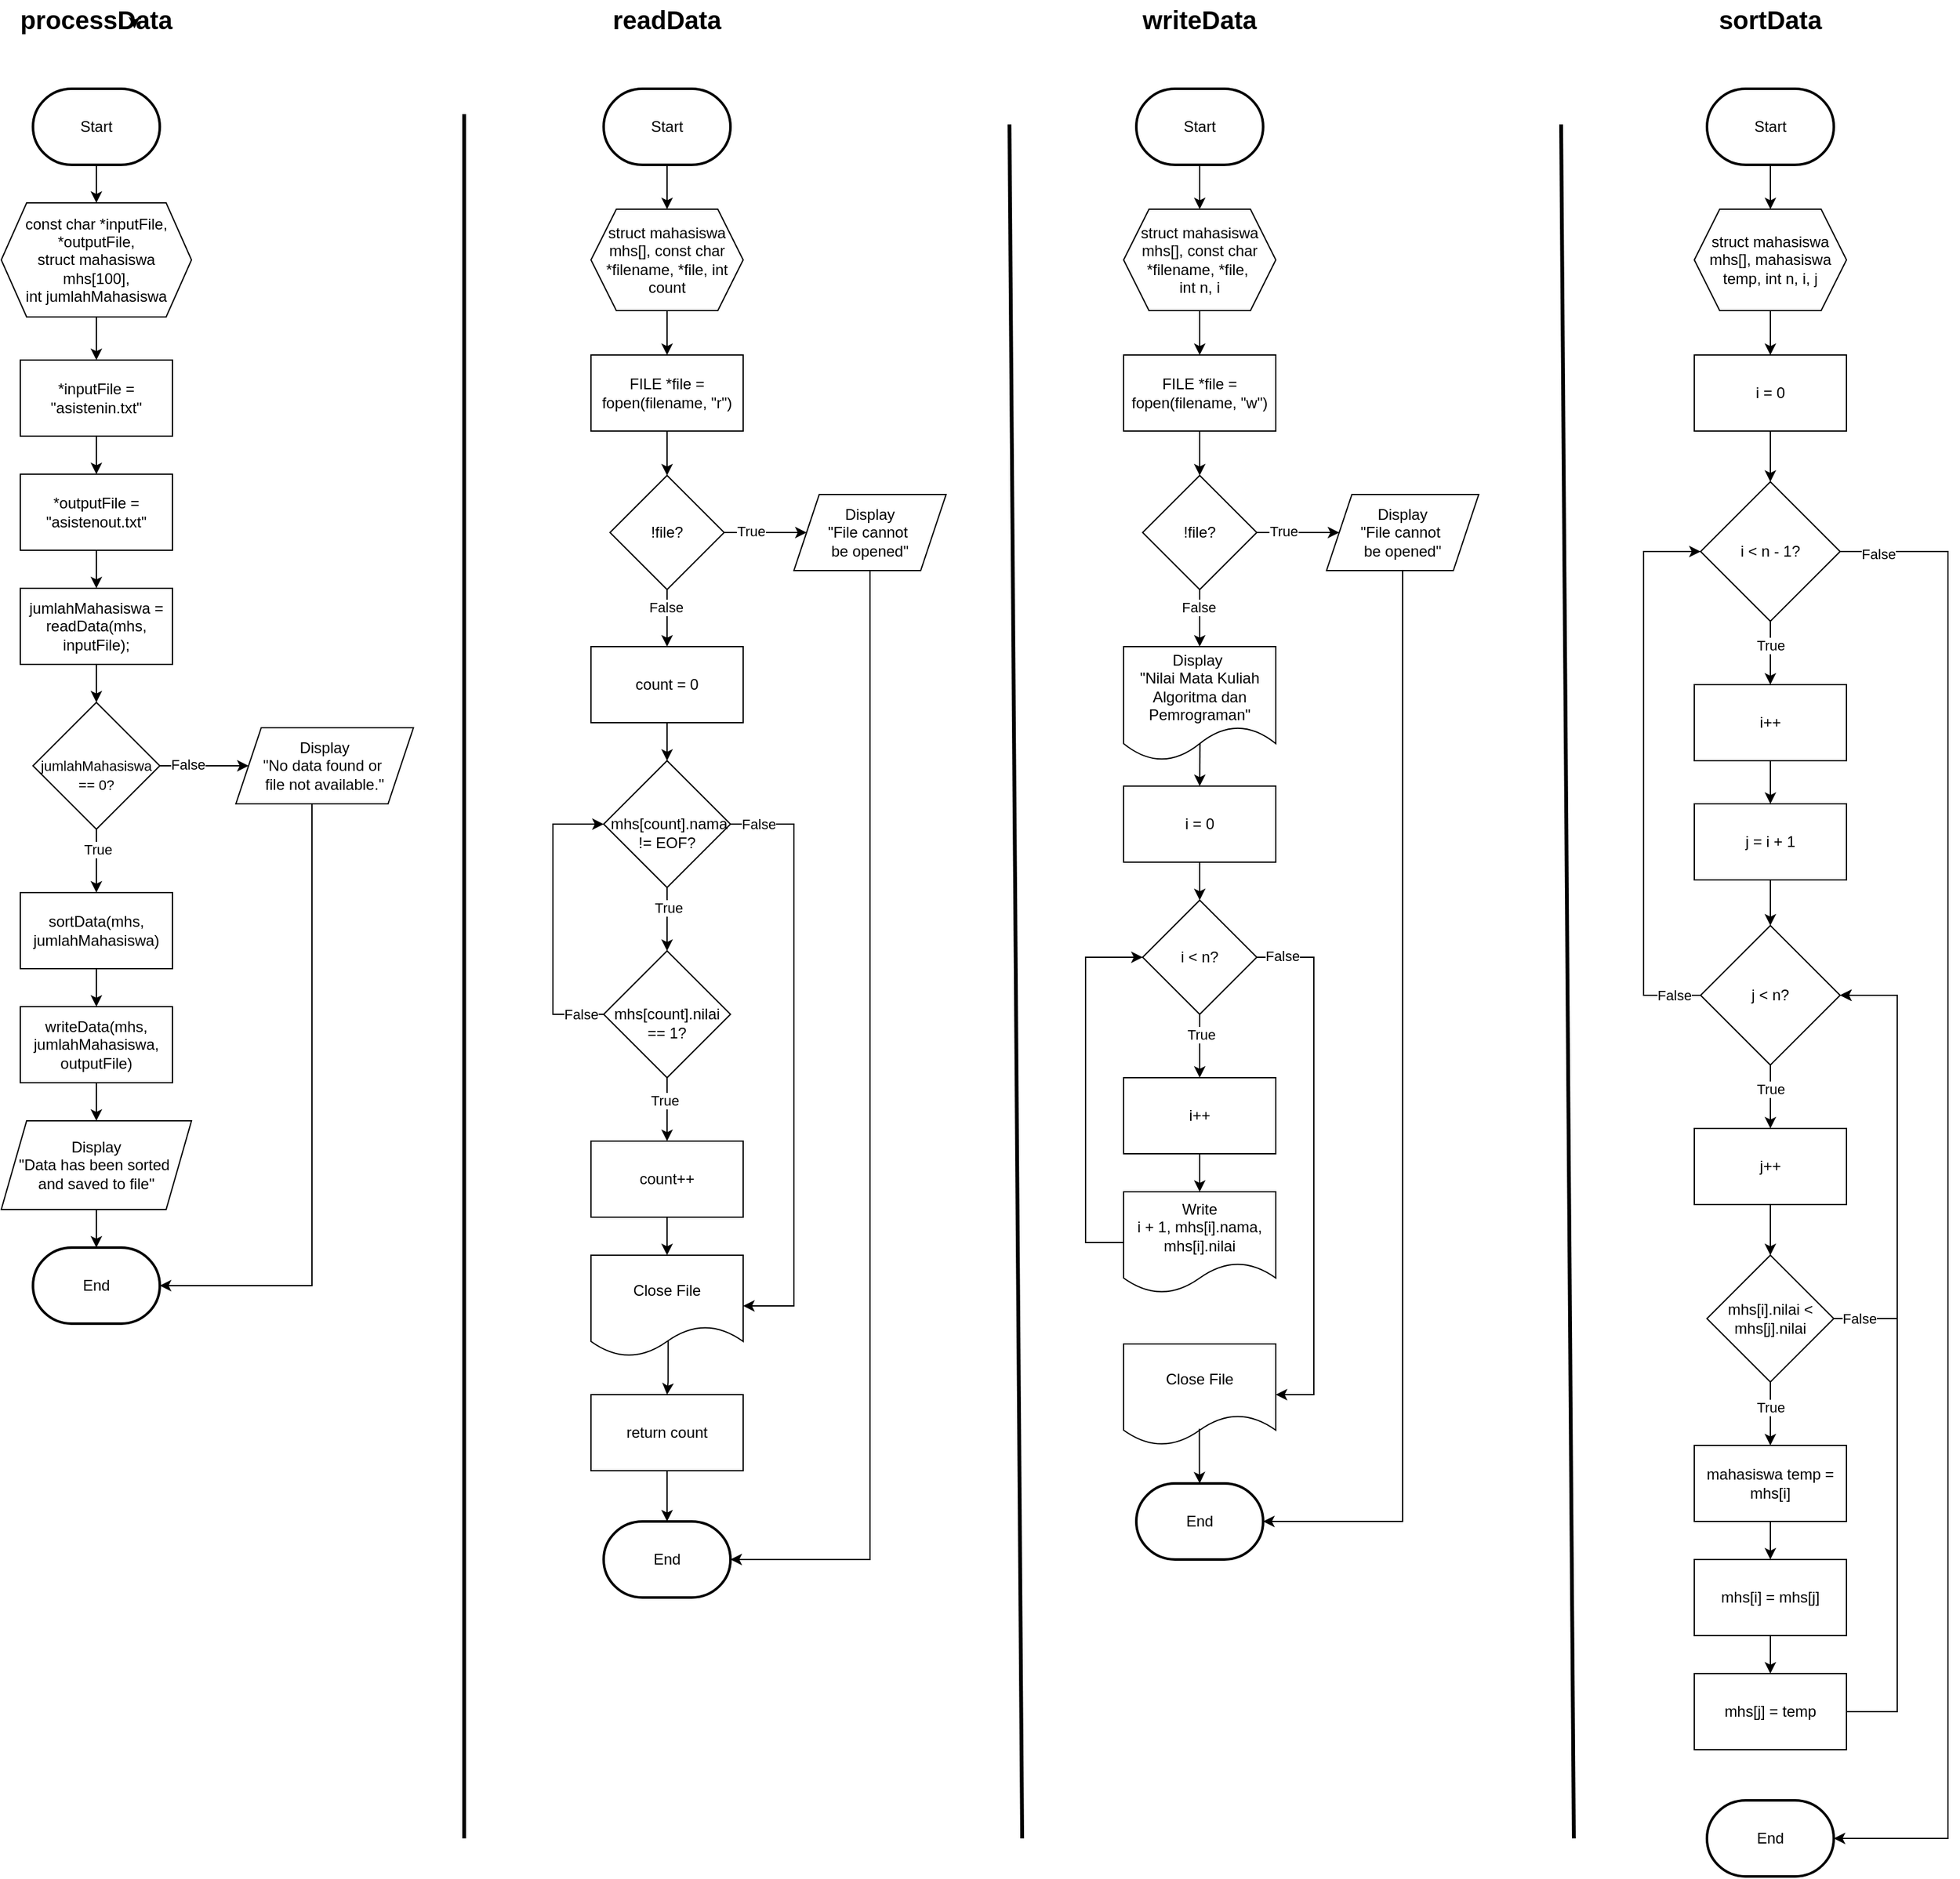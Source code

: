 <mxfile version="24.9.2">
  <diagram name="Main Menu" id="tcPHKEtXDvl9qhuXrN50">
    <mxGraphModel dx="3363" dy="1823" grid="1" gridSize="10" guides="1" tooltips="1" connect="1" arrows="1" fold="1" page="1" pageScale="1" pageWidth="850" pageHeight="1100" math="0" shadow="0">
      <root>
        <mxCell id="0" />
        <mxCell id="1" parent="0" />
        <mxCell id="WetBjnq_qkMeuxtk9Dm4-26" style="edgeStyle=orthogonalEdgeStyle;rounded=0;orthogonalLoop=1;jettySize=auto;html=1;entryX=0.5;entryY=0;entryDx=0;entryDy=0;" parent="1" source="WetBjnq_qkMeuxtk9Dm4-1" target="WetBjnq_qkMeuxtk9Dm4-17" edge="1">
          <mxGeometry relative="1" as="geometry" />
        </mxCell>
        <mxCell id="WetBjnq_qkMeuxtk9Dm4-1" value="Start" style="strokeWidth=2;html=1;shape=mxgraph.flowchart.terminator;whiteSpace=wrap;" parent="1" vertex="1">
          <mxGeometry x="60" y="100" width="100" height="60" as="geometry" />
        </mxCell>
        <mxCell id="WetBjnq_qkMeuxtk9Dm4-29" style="edgeStyle=orthogonalEdgeStyle;rounded=0;orthogonalLoop=1;jettySize=auto;html=1;entryX=0.5;entryY=0;entryDx=0;entryDy=0;" parent="1" source="WetBjnq_qkMeuxtk9Dm4-7" target="WetBjnq_qkMeuxtk9Dm4-8" edge="1">
          <mxGeometry relative="1" as="geometry" />
        </mxCell>
        <mxCell id="WetBjnq_qkMeuxtk9Dm4-7" value="jumlahMahasiswa = readData(mhs, inputFile);" style="rounded=0;whiteSpace=wrap;html=1;" parent="1" vertex="1">
          <mxGeometry x="50" y="494" width="120" height="60" as="geometry" />
        </mxCell>
        <mxCell id="WetBjnq_qkMeuxtk9Dm4-30" style="edgeStyle=orthogonalEdgeStyle;rounded=0;orthogonalLoop=1;jettySize=auto;html=1;entryX=0;entryY=0.5;entryDx=0;entryDy=0;" parent="1" source="WetBjnq_qkMeuxtk9Dm4-8" target="WetBjnq_qkMeuxtk9Dm4-9" edge="1">
          <mxGeometry relative="1" as="geometry" />
        </mxCell>
        <mxCell id="WetBjnq_qkMeuxtk9Dm4-32" value="False" style="edgeLabel;html=1;align=center;verticalAlign=middle;resizable=0;points=[];" parent="WetBjnq_qkMeuxtk9Dm4-30" vertex="1" connectable="0">
          <mxGeometry x="-0.374" y="1" relative="1" as="geometry">
            <mxPoint as="offset" />
          </mxGeometry>
        </mxCell>
        <mxCell id="WetBjnq_qkMeuxtk9Dm4-33" style="edgeStyle=orthogonalEdgeStyle;rounded=0;orthogonalLoop=1;jettySize=auto;html=1;entryX=0.5;entryY=0;entryDx=0;entryDy=0;" parent="1" source="WetBjnq_qkMeuxtk9Dm4-8" target="WetBjnq_qkMeuxtk9Dm4-13" edge="1">
          <mxGeometry relative="1" as="geometry" />
        </mxCell>
        <mxCell id="WetBjnq_qkMeuxtk9Dm4-36" value="True" style="edgeLabel;html=1;align=center;verticalAlign=middle;resizable=0;points=[];" parent="WetBjnq_qkMeuxtk9Dm4-33" vertex="1" connectable="0">
          <mxGeometry x="-0.356" y="1" relative="1" as="geometry">
            <mxPoint as="offset" />
          </mxGeometry>
        </mxCell>
        <mxCell id="WetBjnq_qkMeuxtk9Dm4-8" value="&lt;div&gt;&lt;font style=&quot;font-size: 11px;&quot;&gt;&lt;br&gt;&lt;/font&gt;&lt;/div&gt;&lt;font style=&quot;font-size: 11px;&quot;&gt;jumlahMahasiswa&lt;/font&gt;&lt;div&gt;&lt;span data-darkreader-inline-color=&quot;&quot; data-darkreader-inline-bgcolor=&quot;&quot; style=&quot;font-size: 11px; background-color: initial; color: rgb(0, 0, 0); --darkreader-inline-bgcolor: initial; --darkreader-inline-color: #e8e6e3;&quot;&gt;== 0?&lt;/span&gt;&lt;/div&gt;" style="rhombus;whiteSpace=wrap;html=1;" parent="1" vertex="1">
          <mxGeometry x="60" y="584" width="100" height="100" as="geometry" />
        </mxCell>
        <mxCell id="WetBjnq_qkMeuxtk9Dm4-9" value="Display&lt;div&gt;&quot;No data found or&amp;nbsp;&lt;/div&gt;&lt;div&gt;file not available.&quot;&lt;/div&gt;" style="shape=parallelogram;perimeter=parallelogramPerimeter;whiteSpace=wrap;html=1;fixedSize=1;" parent="1" vertex="1">
          <mxGeometry x="220" y="604" width="140" height="60" as="geometry" />
        </mxCell>
        <mxCell id="WetBjnq_qkMeuxtk9Dm4-10" value="End" style="strokeWidth=2;html=1;shape=mxgraph.flowchart.terminator;whiteSpace=wrap;" parent="1" vertex="1">
          <mxGeometry x="60" y="1014" width="100" height="60" as="geometry" />
        </mxCell>
        <mxCell id="WetBjnq_qkMeuxtk9Dm4-11" style="edgeStyle=orthogonalEdgeStyle;rounded=0;orthogonalLoop=1;jettySize=auto;html=1;entryX=1;entryY=0.5;entryDx=0;entryDy=0;entryPerimeter=0;" parent="1" source="WetBjnq_qkMeuxtk9Dm4-9" target="WetBjnq_qkMeuxtk9Dm4-10" edge="1">
          <mxGeometry relative="1" as="geometry">
            <Array as="points">
              <mxPoint x="280" y="1044" />
            </Array>
          </mxGeometry>
        </mxCell>
        <mxCell id="WetBjnq_qkMeuxtk9Dm4-37" style="edgeStyle=orthogonalEdgeStyle;rounded=0;orthogonalLoop=1;jettySize=auto;html=1;entryX=0.5;entryY=0;entryDx=0;entryDy=0;" parent="1" source="WetBjnq_qkMeuxtk9Dm4-13" target="WetBjnq_qkMeuxtk9Dm4-14" edge="1">
          <mxGeometry relative="1" as="geometry" />
        </mxCell>
        <mxCell id="WetBjnq_qkMeuxtk9Dm4-13" value="sortData(mhs, jumlahMahasiswa)" style="rounded=0;whiteSpace=wrap;html=1;" parent="1" vertex="1">
          <mxGeometry x="50" y="734" width="120" height="60" as="geometry" />
        </mxCell>
        <mxCell id="WetBjnq_qkMeuxtk9Dm4-39" style="edgeStyle=orthogonalEdgeStyle;rounded=0;orthogonalLoop=1;jettySize=auto;html=1;entryX=0.5;entryY=0;entryDx=0;entryDy=0;" parent="1" source="WetBjnq_qkMeuxtk9Dm4-14" target="WetBjnq_qkMeuxtk9Dm4-15" edge="1">
          <mxGeometry relative="1" as="geometry" />
        </mxCell>
        <mxCell id="WetBjnq_qkMeuxtk9Dm4-14" value="writeData(mhs, jumlahMahasiswa, outputFile)" style="rounded=0;whiteSpace=wrap;html=1;" parent="1" vertex="1">
          <mxGeometry x="50" y="824" width="120" height="60" as="geometry" />
        </mxCell>
        <mxCell id="WetBjnq_qkMeuxtk9Dm4-15" value="Display&lt;div&gt;&quot;Data has been sorted&amp;nbsp;&lt;/div&gt;&lt;div&gt;and saved to file&quot;&lt;/div&gt;" style="shape=parallelogram;perimeter=parallelogramPerimeter;whiteSpace=wrap;html=1;fixedSize=1;" parent="1" vertex="1">
          <mxGeometry x="35" y="914" width="150" height="70" as="geometry" />
        </mxCell>
        <mxCell id="xHnAYrT733OKeu_TIIjF-41" style="edgeStyle=orthogonalEdgeStyle;rounded=0;orthogonalLoop=1;jettySize=auto;html=1;entryX=0.5;entryY=0;entryDx=0;entryDy=0;" edge="1" parent="1" source="WetBjnq_qkMeuxtk9Dm4-17" target="xHnAYrT733OKeu_TIIjF-40">
          <mxGeometry relative="1" as="geometry">
            <mxPoint x="110" y="310" as="targetPoint" />
          </mxGeometry>
        </mxCell>
        <mxCell id="WetBjnq_qkMeuxtk9Dm4-17" value="&lt;div&gt;const char *inputFile, *outputFile,&lt;br&gt;&lt;/div&gt;struct mahasiswa mhs[100],&lt;div&gt;int jumlahMahasiswa&lt;/div&gt;" style="shape=hexagon;perimeter=hexagonPerimeter2;whiteSpace=wrap;html=1;fixedSize=1;" parent="1" vertex="1">
          <mxGeometry x="35" y="190" width="150" height="90" as="geometry" />
        </mxCell>
        <mxCell id="WetBjnq_qkMeuxtk9Dm4-40" style="edgeStyle=orthogonalEdgeStyle;rounded=0;orthogonalLoop=1;jettySize=auto;html=1;entryX=0.5;entryY=0;entryDx=0;entryDy=0;entryPerimeter=0;" parent="1" source="WetBjnq_qkMeuxtk9Dm4-15" target="WetBjnq_qkMeuxtk9Dm4-10" edge="1">
          <mxGeometry relative="1" as="geometry" />
        </mxCell>
        <mxCell id="WetBjnq_qkMeuxtk9Dm4-43" style="edgeStyle=orthogonalEdgeStyle;rounded=0;orthogonalLoop=1;jettySize=auto;html=1;entryX=0.5;entryY=0;entryDx=0;entryDy=0;" parent="1" source="WetBjnq_qkMeuxtk9Dm4-41" target="WetBjnq_qkMeuxtk9Dm4-42" edge="1">
          <mxGeometry relative="1" as="geometry" />
        </mxCell>
        <mxCell id="WetBjnq_qkMeuxtk9Dm4-41" value="Start" style="strokeWidth=2;html=1;shape=mxgraph.flowchart.terminator;whiteSpace=wrap;" parent="1" vertex="1">
          <mxGeometry x="510" y="100" width="100" height="60" as="geometry" />
        </mxCell>
        <mxCell id="WetBjnq_qkMeuxtk9Dm4-45" style="edgeStyle=orthogonalEdgeStyle;rounded=0;orthogonalLoop=1;jettySize=auto;html=1;entryX=0.5;entryY=0;entryDx=0;entryDy=0;" parent="1" source="WetBjnq_qkMeuxtk9Dm4-42" target="WetBjnq_qkMeuxtk9Dm4-44" edge="1">
          <mxGeometry relative="1" as="geometry" />
        </mxCell>
        <mxCell id="WetBjnq_qkMeuxtk9Dm4-42" value="struct&amp;nbsp;mahasiswa mhs[], const char *filename, *file, int count" style="shape=hexagon;perimeter=hexagonPerimeter2;whiteSpace=wrap;html=1;fixedSize=1;" parent="1" vertex="1">
          <mxGeometry x="500" y="195" width="120" height="80" as="geometry" />
        </mxCell>
        <mxCell id="WetBjnq_qkMeuxtk9Dm4-47" style="edgeStyle=orthogonalEdgeStyle;rounded=0;orthogonalLoop=1;jettySize=auto;html=1;entryX=0.5;entryY=0;entryDx=0;entryDy=0;" parent="1" source="WetBjnq_qkMeuxtk9Dm4-44" target="WetBjnq_qkMeuxtk9Dm4-46" edge="1">
          <mxGeometry relative="1" as="geometry" />
        </mxCell>
        <mxCell id="WetBjnq_qkMeuxtk9Dm4-44" value="FILE *file = fopen(filename, &quot;r&quot;)" style="rounded=0;whiteSpace=wrap;html=1;" parent="1" vertex="1">
          <mxGeometry x="500" y="310" width="120" height="60" as="geometry" />
        </mxCell>
        <mxCell id="WetBjnq_qkMeuxtk9Dm4-49" style="edgeStyle=orthogonalEdgeStyle;rounded=0;orthogonalLoop=1;jettySize=auto;html=1;entryX=0;entryY=0.5;entryDx=0;entryDy=0;" parent="1" source="WetBjnq_qkMeuxtk9Dm4-46" target="WetBjnq_qkMeuxtk9Dm4-48" edge="1">
          <mxGeometry relative="1" as="geometry" />
        </mxCell>
        <mxCell id="WetBjnq_qkMeuxtk9Dm4-52" value="True" style="edgeLabel;html=1;align=center;verticalAlign=middle;resizable=0;points=[];" parent="WetBjnq_qkMeuxtk9Dm4-49" vertex="1" connectable="0">
          <mxGeometry x="-0.349" y="1" relative="1" as="geometry">
            <mxPoint as="offset" />
          </mxGeometry>
        </mxCell>
        <mxCell id="WetBjnq_qkMeuxtk9Dm4-54" style="edgeStyle=orthogonalEdgeStyle;rounded=0;orthogonalLoop=1;jettySize=auto;html=1;entryX=0.5;entryY=0;entryDx=0;entryDy=0;" parent="1" source="WetBjnq_qkMeuxtk9Dm4-46" target="WetBjnq_qkMeuxtk9Dm4-53" edge="1">
          <mxGeometry relative="1" as="geometry" />
        </mxCell>
        <mxCell id="WetBjnq_qkMeuxtk9Dm4-55" value="False" style="edgeLabel;html=1;align=center;verticalAlign=middle;resizable=0;points=[];" parent="WetBjnq_qkMeuxtk9Dm4-54" vertex="1" connectable="0">
          <mxGeometry x="-0.41" y="-1" relative="1" as="geometry">
            <mxPoint as="offset" />
          </mxGeometry>
        </mxCell>
        <mxCell id="WetBjnq_qkMeuxtk9Dm4-46" value="!file?" style="rhombus;whiteSpace=wrap;html=1;" parent="1" vertex="1">
          <mxGeometry x="515" y="405" width="90" height="90" as="geometry" />
        </mxCell>
        <mxCell id="WetBjnq_qkMeuxtk9Dm4-48" value="Display&lt;div&gt;&quot;File cannot&amp;nbsp;&lt;/div&gt;&lt;div&gt;be opened&quot;&lt;/div&gt;" style="shape=parallelogram;perimeter=parallelogramPerimeter;whiteSpace=wrap;html=1;fixedSize=1;" parent="1" vertex="1">
          <mxGeometry x="660" y="420" width="120" height="60" as="geometry" />
        </mxCell>
        <mxCell id="WetBjnq_qkMeuxtk9Dm4-57" style="edgeStyle=orthogonalEdgeStyle;rounded=0;orthogonalLoop=1;jettySize=auto;html=1;entryX=0.5;entryY=0;entryDx=0;entryDy=0;" parent="1" source="WetBjnq_qkMeuxtk9Dm4-53" target="WetBjnq_qkMeuxtk9Dm4-56" edge="1">
          <mxGeometry relative="1" as="geometry" />
        </mxCell>
        <mxCell id="WetBjnq_qkMeuxtk9Dm4-53" value="count = 0" style="rounded=0;whiteSpace=wrap;html=1;" parent="1" vertex="1">
          <mxGeometry x="500" y="540" width="120" height="60" as="geometry" />
        </mxCell>
        <mxCell id="WetBjnq_qkMeuxtk9Dm4-59" style="edgeStyle=orthogonalEdgeStyle;rounded=0;orthogonalLoop=1;jettySize=auto;html=1;entryX=0.5;entryY=0;entryDx=0;entryDy=0;" parent="1" source="WetBjnq_qkMeuxtk9Dm4-56" target="WetBjnq_qkMeuxtk9Dm4-58" edge="1">
          <mxGeometry relative="1" as="geometry" />
        </mxCell>
        <mxCell id="WetBjnq_qkMeuxtk9Dm4-60" value="True" style="edgeLabel;html=1;align=center;verticalAlign=middle;resizable=0;points=[];" parent="WetBjnq_qkMeuxtk9Dm4-59" vertex="1" connectable="0">
          <mxGeometry x="-0.36" y="1" relative="1" as="geometry">
            <mxPoint as="offset" />
          </mxGeometry>
        </mxCell>
        <mxCell id="WetBjnq_qkMeuxtk9Dm4-56" value="&lt;div&gt;&lt;br&gt;&lt;/div&gt;&amp;nbsp;mhs[count].&lt;span data-darkreader-inline-color=&quot;&quot; data-darkreader-inline-bgcolor=&quot;&quot; style=&quot;background-color: initial; color: rgb(0, 0, 0); --darkreader-inline-bgcolor: initial; --darkreader-inline-color: #e8e6e3;&quot;&gt;nama != EOF?&lt;/span&gt;" style="rhombus;whiteSpace=wrap;html=1;" parent="1" vertex="1">
          <mxGeometry x="510" y="630" width="100" height="100" as="geometry" />
        </mxCell>
        <mxCell id="WetBjnq_qkMeuxtk9Dm4-65" style="edgeStyle=orthogonalEdgeStyle;rounded=0;orthogonalLoop=1;jettySize=auto;html=1;entryX=0;entryY=0.5;entryDx=0;entryDy=0;" parent="1" source="WetBjnq_qkMeuxtk9Dm4-58" target="WetBjnq_qkMeuxtk9Dm4-56" edge="1">
          <mxGeometry relative="1" as="geometry">
            <Array as="points">
              <mxPoint x="470" y="830" />
              <mxPoint x="470" y="680" />
            </Array>
          </mxGeometry>
        </mxCell>
        <mxCell id="WetBjnq_qkMeuxtk9Dm4-66" value="False" style="edgeLabel;html=1;align=center;verticalAlign=middle;resizable=0;points=[];" parent="WetBjnq_qkMeuxtk9Dm4-65" vertex="1" connectable="0">
          <mxGeometry x="-0.843" relative="1" as="geometry">
            <mxPoint as="offset" />
          </mxGeometry>
        </mxCell>
        <mxCell id="WetBjnq_qkMeuxtk9Dm4-68" style="edgeStyle=orthogonalEdgeStyle;rounded=0;orthogonalLoop=1;jettySize=auto;html=1;" parent="1" source="WetBjnq_qkMeuxtk9Dm4-58" target="WetBjnq_qkMeuxtk9Dm4-67" edge="1">
          <mxGeometry relative="1" as="geometry" />
        </mxCell>
        <mxCell id="WetBjnq_qkMeuxtk9Dm4-69" value="True" style="edgeLabel;html=1;align=center;verticalAlign=middle;resizable=0;points=[];" parent="WetBjnq_qkMeuxtk9Dm4-68" vertex="1" connectable="0">
          <mxGeometry x="-0.306" y="-2" relative="1" as="geometry">
            <mxPoint as="offset" />
          </mxGeometry>
        </mxCell>
        <mxCell id="WetBjnq_qkMeuxtk9Dm4-58" value="&lt;div&gt;&lt;br&gt;&lt;/div&gt;mhs[count].nilai == 1?" style="rhombus;whiteSpace=wrap;html=1;" parent="1" vertex="1">
          <mxGeometry x="510" y="780" width="100" height="100" as="geometry" />
        </mxCell>
        <mxCell id="WetBjnq_qkMeuxtk9Dm4-61" value="End" style="strokeWidth=2;html=1;shape=mxgraph.flowchart.terminator;whiteSpace=wrap;" parent="1" vertex="1">
          <mxGeometry x="510" y="1230" width="100" height="60" as="geometry" />
        </mxCell>
        <mxCell id="WetBjnq_qkMeuxtk9Dm4-62" style="edgeStyle=orthogonalEdgeStyle;rounded=0;orthogonalLoop=1;jettySize=auto;html=1;entryX=1;entryY=0.5;entryDx=0;entryDy=0;" parent="1" source="WetBjnq_qkMeuxtk9Dm4-56" edge="1">
          <mxGeometry relative="1" as="geometry">
            <Array as="points">
              <mxPoint x="660" y="680" />
              <mxPoint x="660" y="1060" />
            </Array>
            <mxPoint x="620" y="1060" as="targetPoint" />
          </mxGeometry>
        </mxCell>
        <mxCell id="WetBjnq_qkMeuxtk9Dm4-64" value="False" style="edgeLabel;html=1;align=center;verticalAlign=middle;resizable=0;points=[];" parent="WetBjnq_qkMeuxtk9Dm4-62" vertex="1" connectable="0">
          <mxGeometry x="-0.906" relative="1" as="geometry">
            <mxPoint as="offset" />
          </mxGeometry>
        </mxCell>
        <mxCell id="WetBjnq_qkMeuxtk9Dm4-73" style="edgeStyle=orthogonalEdgeStyle;rounded=0;orthogonalLoop=1;jettySize=auto;html=1;entryX=0.5;entryY=0;entryDx=0;entryDy=0;" parent="1" source="WetBjnq_qkMeuxtk9Dm4-67" target="xHnAYrT733OKeu_TIIjF-29" edge="1">
          <mxGeometry relative="1" as="geometry">
            <mxPoint x="560" y="1030" as="targetPoint" />
          </mxGeometry>
        </mxCell>
        <mxCell id="WetBjnq_qkMeuxtk9Dm4-67" value="count++" style="rounded=0;whiteSpace=wrap;html=1;" parent="1" vertex="1">
          <mxGeometry x="500" y="930" width="120" height="60" as="geometry" />
        </mxCell>
        <mxCell id="WetBjnq_qkMeuxtk9Dm4-70" value="return count" style="rounded=0;whiteSpace=wrap;html=1;" parent="1" vertex="1">
          <mxGeometry x="500" y="1130" width="120" height="60" as="geometry" />
        </mxCell>
        <mxCell id="WetBjnq_qkMeuxtk9Dm4-71" style="edgeStyle=orthogonalEdgeStyle;rounded=0;orthogonalLoop=1;jettySize=auto;html=1;entryX=0.5;entryY=0;entryDx=0;entryDy=0;entryPerimeter=0;" parent="1" source="WetBjnq_qkMeuxtk9Dm4-70" target="WetBjnq_qkMeuxtk9Dm4-61" edge="1">
          <mxGeometry relative="1" as="geometry" />
        </mxCell>
        <mxCell id="WetBjnq_qkMeuxtk9Dm4-74" style="edgeStyle=orthogonalEdgeStyle;rounded=0;orthogonalLoop=1;jettySize=auto;html=1;entryX=0.5;entryY=0;entryDx=0;entryDy=0;exitX=0.507;exitY=0.817;exitDx=0;exitDy=0;exitPerimeter=0;" parent="1" source="xHnAYrT733OKeu_TIIjF-29" target="WetBjnq_qkMeuxtk9Dm4-70" edge="1">
          <mxGeometry relative="1" as="geometry">
            <mxPoint x="560" y="1090" as="sourcePoint" />
          </mxGeometry>
        </mxCell>
        <mxCell id="xHnAYrT733OKeu_TIIjF-4" style="edgeStyle=orthogonalEdgeStyle;rounded=0;orthogonalLoop=1;jettySize=auto;html=1;entryX=0.5;entryY=0;entryDx=0;entryDy=0;" edge="1" parent="1" source="xHnAYrT733OKeu_TIIjF-1" target="xHnAYrT733OKeu_TIIjF-3">
          <mxGeometry relative="1" as="geometry" />
        </mxCell>
        <mxCell id="xHnAYrT733OKeu_TIIjF-1" value="Start" style="strokeWidth=2;html=1;shape=mxgraph.flowchart.terminator;whiteSpace=wrap;" vertex="1" parent="1">
          <mxGeometry x="930" y="100" width="100" height="60" as="geometry" />
        </mxCell>
        <mxCell id="xHnAYrT733OKeu_TIIjF-2" style="edgeStyle=orthogonalEdgeStyle;rounded=0;orthogonalLoop=1;jettySize=auto;html=1;entryX=1;entryY=0.5;entryDx=0;entryDy=0;entryPerimeter=0;" edge="1" parent="1" source="WetBjnq_qkMeuxtk9Dm4-48" target="WetBjnq_qkMeuxtk9Dm4-61">
          <mxGeometry relative="1" as="geometry">
            <Array as="points">
              <mxPoint x="720" y="1260" />
            </Array>
          </mxGeometry>
        </mxCell>
        <mxCell id="xHnAYrT733OKeu_TIIjF-6" style="edgeStyle=orthogonalEdgeStyle;rounded=0;orthogonalLoop=1;jettySize=auto;html=1;entryX=0.5;entryY=0;entryDx=0;entryDy=0;" edge="1" parent="1" source="xHnAYrT733OKeu_TIIjF-3" target="xHnAYrT733OKeu_TIIjF-5">
          <mxGeometry relative="1" as="geometry" />
        </mxCell>
        <mxCell id="xHnAYrT733OKeu_TIIjF-3" value="struct&amp;nbsp;mahasiswa mhs[], const char *filename, *file,&amp;nbsp;&lt;div&gt;int n, i&lt;/div&gt;" style="shape=hexagon;perimeter=hexagonPerimeter2;whiteSpace=wrap;html=1;fixedSize=1;" vertex="1" parent="1">
          <mxGeometry x="920" y="195" width="120" height="80" as="geometry" />
        </mxCell>
        <mxCell id="xHnAYrT733OKeu_TIIjF-8" style="edgeStyle=orthogonalEdgeStyle;rounded=0;orthogonalLoop=1;jettySize=auto;html=1;entryX=0.5;entryY=0;entryDx=0;entryDy=0;" edge="1" parent="1" source="xHnAYrT733OKeu_TIIjF-5" target="xHnAYrT733OKeu_TIIjF-7">
          <mxGeometry relative="1" as="geometry" />
        </mxCell>
        <mxCell id="xHnAYrT733OKeu_TIIjF-5" value="FILE *file = fopen(filename, &quot;w&quot;)" style="rounded=0;whiteSpace=wrap;html=1;" vertex="1" parent="1">
          <mxGeometry x="920" y="310" width="120" height="60" as="geometry" />
        </mxCell>
        <mxCell id="xHnAYrT733OKeu_TIIjF-7" value="!file?" style="rhombus;whiteSpace=wrap;html=1;" vertex="1" parent="1">
          <mxGeometry x="935" y="405" width="90" height="90" as="geometry" />
        </mxCell>
        <mxCell id="xHnAYrT733OKeu_TIIjF-10" style="edgeStyle=orthogonalEdgeStyle;rounded=0;orthogonalLoop=1;jettySize=auto;html=1;entryX=0;entryY=0.5;entryDx=0;entryDy=0;exitX=1;exitY=0.5;exitDx=0;exitDy=0;" edge="1" parent="1" target="xHnAYrT733OKeu_TIIjF-14" source="xHnAYrT733OKeu_TIIjF-7">
          <mxGeometry relative="1" as="geometry">
            <mxPoint x="1025" y="450" as="sourcePoint" />
          </mxGeometry>
        </mxCell>
        <mxCell id="xHnAYrT733OKeu_TIIjF-11" value="True" style="edgeLabel;html=1;align=center;verticalAlign=middle;resizable=0;points=[];" vertex="1" connectable="0" parent="xHnAYrT733OKeu_TIIjF-10">
          <mxGeometry x="-0.349" y="1" relative="1" as="geometry">
            <mxPoint as="offset" />
          </mxGeometry>
        </mxCell>
        <mxCell id="xHnAYrT733OKeu_TIIjF-12" style="edgeStyle=orthogonalEdgeStyle;rounded=0;orthogonalLoop=1;jettySize=auto;html=1;entryX=0.5;entryY=0;entryDx=0;entryDy=0;exitX=0.5;exitY=1;exitDx=0;exitDy=0;" edge="1" parent="1" source="xHnAYrT733OKeu_TIIjF-7" target="xHnAYrT733OKeu_TIIjF-15">
          <mxGeometry relative="1" as="geometry">
            <mxPoint x="980" y="495" as="sourcePoint" />
            <mxPoint x="980" y="540" as="targetPoint" />
          </mxGeometry>
        </mxCell>
        <mxCell id="xHnAYrT733OKeu_TIIjF-13" value="False" style="edgeLabel;html=1;align=center;verticalAlign=middle;resizable=0;points=[];" vertex="1" connectable="0" parent="xHnAYrT733OKeu_TIIjF-12">
          <mxGeometry x="-0.41" y="-1" relative="1" as="geometry">
            <mxPoint as="offset" />
          </mxGeometry>
        </mxCell>
        <mxCell id="xHnAYrT733OKeu_TIIjF-14" value="Display&lt;div&gt;&quot;File cannot&amp;nbsp;&lt;/div&gt;&lt;div&gt;be opened&quot;&lt;/div&gt;" style="shape=parallelogram;perimeter=parallelogramPerimeter;whiteSpace=wrap;html=1;fixedSize=1;" vertex="1" parent="1">
          <mxGeometry x="1080" y="420" width="120" height="60" as="geometry" />
        </mxCell>
        <mxCell id="xHnAYrT733OKeu_TIIjF-18" style="edgeStyle=orthogonalEdgeStyle;rounded=0;orthogonalLoop=1;jettySize=auto;html=1;exitX=0.502;exitY=0.809;exitDx=0;exitDy=0;exitPerimeter=0;entryX=0.5;entryY=0;entryDx=0;entryDy=0;" edge="1" parent="1" source="xHnAYrT733OKeu_TIIjF-15" target="xHnAYrT733OKeu_TIIjF-19">
          <mxGeometry relative="1" as="geometry">
            <mxPoint x="980.04" y="650.04" as="targetPoint" />
          </mxGeometry>
        </mxCell>
        <mxCell id="xHnAYrT733OKeu_TIIjF-15" value="Display&amp;nbsp;&lt;div&gt;&quot;Nilai Mata Kuliah Algoritma dan Pemrograman&quot;&lt;/div&gt;" style="shape=document;whiteSpace=wrap;html=1;boundedLbl=1;" vertex="1" parent="1">
          <mxGeometry x="920" y="540" width="120" height="90" as="geometry" />
        </mxCell>
        <mxCell id="xHnAYrT733OKeu_TIIjF-22" style="edgeStyle=orthogonalEdgeStyle;rounded=0;orthogonalLoop=1;jettySize=auto;html=1;entryX=0.5;entryY=0;entryDx=0;entryDy=0;" edge="1" parent="1" source="xHnAYrT733OKeu_TIIjF-19" target="xHnAYrT733OKeu_TIIjF-21">
          <mxGeometry relative="1" as="geometry" />
        </mxCell>
        <mxCell id="xHnAYrT733OKeu_TIIjF-19" value="i = 0" style="rounded=0;whiteSpace=wrap;html=1;" vertex="1" parent="1">
          <mxGeometry x="920" y="650" width="120" height="60" as="geometry" />
        </mxCell>
        <mxCell id="xHnAYrT733OKeu_TIIjF-24" style="edgeStyle=orthogonalEdgeStyle;rounded=0;orthogonalLoop=1;jettySize=auto;html=1;" edge="1" parent="1" source="xHnAYrT733OKeu_TIIjF-21" target="xHnAYrT733OKeu_TIIjF-23">
          <mxGeometry relative="1" as="geometry" />
        </mxCell>
        <mxCell id="xHnAYrT733OKeu_TIIjF-25" value="True" style="edgeLabel;html=1;align=center;verticalAlign=middle;resizable=0;points=[];" vertex="1" connectable="0" parent="xHnAYrT733OKeu_TIIjF-24">
          <mxGeometry x="-0.366" y="1" relative="1" as="geometry">
            <mxPoint as="offset" />
          </mxGeometry>
        </mxCell>
        <mxCell id="xHnAYrT733OKeu_TIIjF-32" style="edgeStyle=orthogonalEdgeStyle;rounded=0;orthogonalLoop=1;jettySize=auto;html=1;entryX=1;entryY=0.5;entryDx=0;entryDy=0;" edge="1" parent="1" source="xHnAYrT733OKeu_TIIjF-21" target="xHnAYrT733OKeu_TIIjF-31">
          <mxGeometry relative="1" as="geometry">
            <Array as="points">
              <mxPoint x="1070" y="785" />
              <mxPoint x="1070" y="1130" />
            </Array>
          </mxGeometry>
        </mxCell>
        <mxCell id="xHnAYrT733OKeu_TIIjF-38" value="False" style="edgeLabel;html=1;align=center;verticalAlign=middle;resizable=0;points=[];" vertex="1" connectable="0" parent="xHnAYrT733OKeu_TIIjF-32">
          <mxGeometry x="-0.905" y="1" relative="1" as="geometry">
            <mxPoint as="offset" />
          </mxGeometry>
        </mxCell>
        <mxCell id="xHnAYrT733OKeu_TIIjF-21" value="i &amp;lt; n?" style="rhombus;whiteSpace=wrap;html=1;" vertex="1" parent="1">
          <mxGeometry x="935" y="740" width="90" height="90" as="geometry" />
        </mxCell>
        <mxCell id="xHnAYrT733OKeu_TIIjF-27" style="edgeStyle=orthogonalEdgeStyle;rounded=0;orthogonalLoop=1;jettySize=auto;html=1;entryX=0.5;entryY=0;entryDx=0;entryDy=0;" edge="1" parent="1" source="xHnAYrT733OKeu_TIIjF-23" target="xHnAYrT733OKeu_TIIjF-26">
          <mxGeometry relative="1" as="geometry" />
        </mxCell>
        <mxCell id="xHnAYrT733OKeu_TIIjF-23" value="i++" style="rounded=0;whiteSpace=wrap;html=1;" vertex="1" parent="1">
          <mxGeometry x="920" y="880" width="120" height="60" as="geometry" />
        </mxCell>
        <mxCell id="xHnAYrT733OKeu_TIIjF-28" style="edgeStyle=orthogonalEdgeStyle;rounded=0;orthogonalLoop=1;jettySize=auto;html=1;entryX=0;entryY=0.5;entryDx=0;entryDy=0;" edge="1" parent="1" source="xHnAYrT733OKeu_TIIjF-26" target="xHnAYrT733OKeu_TIIjF-21">
          <mxGeometry relative="1" as="geometry">
            <Array as="points">
              <mxPoint x="890" y="1010" />
              <mxPoint x="890" y="785" />
            </Array>
          </mxGeometry>
        </mxCell>
        <mxCell id="xHnAYrT733OKeu_TIIjF-26" value="&lt;div&gt;Write&lt;/div&gt;i + 1, mhs[i].nama, mhs[i].nilai" style="shape=document;whiteSpace=wrap;html=1;boundedLbl=1;" vertex="1" parent="1">
          <mxGeometry x="920" y="970" width="120" height="80" as="geometry" />
        </mxCell>
        <mxCell id="xHnAYrT733OKeu_TIIjF-29" value="Close File" style="shape=document;whiteSpace=wrap;html=1;boundedLbl=1;" vertex="1" parent="1">
          <mxGeometry x="500" y="1020" width="120" height="80" as="geometry" />
        </mxCell>
        <mxCell id="xHnAYrT733OKeu_TIIjF-31" value="Close File&lt;div&gt;&lt;/div&gt;" style="shape=document;whiteSpace=wrap;html=1;boundedLbl=1;" vertex="1" parent="1">
          <mxGeometry x="920" y="1090" width="120" height="80" as="geometry" />
        </mxCell>
        <mxCell id="xHnAYrT733OKeu_TIIjF-34" value="End" style="strokeWidth=2;html=1;shape=mxgraph.flowchart.terminator;whiteSpace=wrap;" vertex="1" parent="1">
          <mxGeometry x="930" y="1200" width="100" height="60" as="geometry" />
        </mxCell>
        <mxCell id="xHnAYrT733OKeu_TIIjF-35" style="edgeStyle=orthogonalEdgeStyle;rounded=0;orthogonalLoop=1;jettySize=auto;html=1;entryX=0.5;entryY=0;entryDx=0;entryDy=0;entryPerimeter=0;exitX=0.498;exitY=0.836;exitDx=0;exitDy=0;exitPerimeter=0;" edge="1" parent="1" source="xHnAYrT733OKeu_TIIjF-31" target="xHnAYrT733OKeu_TIIjF-34">
          <mxGeometry relative="1" as="geometry">
            <mxPoint x="980" y="1160" as="sourcePoint" />
          </mxGeometry>
        </mxCell>
        <mxCell id="xHnAYrT733OKeu_TIIjF-36" style="edgeStyle=orthogonalEdgeStyle;rounded=0;orthogonalLoop=1;jettySize=auto;html=1;entryX=1;entryY=0.5;entryDx=0;entryDy=0;entryPerimeter=0;exitX=0.5;exitY=1;exitDx=0;exitDy=0;" edge="1" parent="1" source="xHnAYrT733OKeu_TIIjF-14" target="xHnAYrT733OKeu_TIIjF-34">
          <mxGeometry relative="1" as="geometry">
            <Array as="points">
              <mxPoint x="1140" y="1230" />
            </Array>
          </mxGeometry>
        </mxCell>
        <mxCell id="xHnAYrT733OKeu_TIIjF-44" style="edgeStyle=orthogonalEdgeStyle;rounded=0;orthogonalLoop=1;jettySize=auto;html=1;entryX=0.5;entryY=0;entryDx=0;entryDy=0;" edge="1" parent="1" source="xHnAYrT733OKeu_TIIjF-40" target="xHnAYrT733OKeu_TIIjF-43">
          <mxGeometry relative="1" as="geometry" />
        </mxCell>
        <mxCell id="xHnAYrT733OKeu_TIIjF-40" value="*inputFile = &quot;asistenin.txt&quot;" style="rounded=0;whiteSpace=wrap;html=1;" vertex="1" parent="1">
          <mxGeometry x="50" y="314" width="120" height="60" as="geometry" />
        </mxCell>
        <mxCell id="xHnAYrT733OKeu_TIIjF-45" style="edgeStyle=orthogonalEdgeStyle;rounded=0;orthogonalLoop=1;jettySize=auto;html=1;entryX=0.5;entryY=0;entryDx=0;entryDy=0;" edge="1" parent="1" source="xHnAYrT733OKeu_TIIjF-43" target="WetBjnq_qkMeuxtk9Dm4-7">
          <mxGeometry relative="1" as="geometry" />
        </mxCell>
        <mxCell id="xHnAYrT733OKeu_TIIjF-43" value="*outputFile = &quot;asistenout.txt&quot;" style="rounded=0;whiteSpace=wrap;html=1;" vertex="1" parent="1">
          <mxGeometry x="50" y="404" width="120" height="60" as="geometry" />
        </mxCell>
        <mxCell id="xHnAYrT733OKeu_TIIjF-48" style="edgeStyle=orthogonalEdgeStyle;rounded=0;orthogonalLoop=1;jettySize=auto;html=1;entryX=0.5;entryY=0;entryDx=0;entryDy=0;" edge="1" parent="1" source="xHnAYrT733OKeu_TIIjF-46" target="xHnAYrT733OKeu_TIIjF-47">
          <mxGeometry relative="1" as="geometry" />
        </mxCell>
        <mxCell id="xHnAYrT733OKeu_TIIjF-46" value="Start" style="strokeWidth=2;html=1;shape=mxgraph.flowchart.terminator;whiteSpace=wrap;" vertex="1" parent="1">
          <mxGeometry x="1380" y="100" width="100" height="60" as="geometry" />
        </mxCell>
        <mxCell id="xHnAYrT733OKeu_TIIjF-79" style="edgeStyle=orthogonalEdgeStyle;rounded=0;orthogonalLoop=1;jettySize=auto;html=1;entryX=0.5;entryY=0;entryDx=0;entryDy=0;" edge="1" parent="1" source="xHnAYrT733OKeu_TIIjF-47" target="xHnAYrT733OKeu_TIIjF-53">
          <mxGeometry relative="1" as="geometry" />
        </mxCell>
        <mxCell id="xHnAYrT733OKeu_TIIjF-47" value="struct&amp;nbsp;mahasiswa mhs[], mahasiswa temp,&amp;nbsp;int n, i, j" style="shape=hexagon;perimeter=hexagonPerimeter2;whiteSpace=wrap;html=1;fixedSize=1;" vertex="1" parent="1">
          <mxGeometry x="1370" y="195" width="120" height="80" as="geometry" />
        </mxCell>
        <mxCell id="xHnAYrT733OKeu_TIIjF-49" style="edgeStyle=orthogonalEdgeStyle;rounded=0;orthogonalLoop=1;jettySize=auto;html=1;entryX=0.5;entryY=0;entryDx=0;entryDy=0;" edge="1" parent="1" source="xHnAYrT733OKeu_TIIjF-51" target="xHnAYrT733OKeu_TIIjF-55">
          <mxGeometry relative="1" as="geometry" />
        </mxCell>
        <mxCell id="xHnAYrT733OKeu_TIIjF-50" value="True" style="edgeLabel;html=1;align=center;verticalAlign=middle;resizable=0;points=[];" vertex="1" connectable="0" parent="xHnAYrT733OKeu_TIIjF-49">
          <mxGeometry x="-0.238" relative="1" as="geometry">
            <mxPoint as="offset" />
          </mxGeometry>
        </mxCell>
        <mxCell id="xHnAYrT733OKeu_TIIjF-51" value="i &amp;lt; n - 1?" style="rhombus;whiteSpace=wrap;html=1;" vertex="1" parent="1">
          <mxGeometry x="1374.96" y="410" width="110" height="110" as="geometry" />
        </mxCell>
        <mxCell id="xHnAYrT733OKeu_TIIjF-52" style="edgeStyle=orthogonalEdgeStyle;rounded=0;orthogonalLoop=1;jettySize=auto;html=1;entryX=0.5;entryY=0;entryDx=0;entryDy=0;" edge="1" parent="1" source="xHnAYrT733OKeu_TIIjF-53" target="xHnAYrT733OKeu_TIIjF-51">
          <mxGeometry relative="1" as="geometry" />
        </mxCell>
        <mxCell id="xHnAYrT733OKeu_TIIjF-53" value="i = 0" style="rounded=0;whiteSpace=wrap;html=1;" vertex="1" parent="1">
          <mxGeometry x="1369.96" y="310" width="120" height="60" as="geometry" />
        </mxCell>
        <mxCell id="xHnAYrT733OKeu_TIIjF-54" style="edgeStyle=orthogonalEdgeStyle;rounded=0;orthogonalLoop=1;jettySize=auto;html=1;entryX=0.5;entryY=0;entryDx=0;entryDy=0;" edge="1" parent="1" source="xHnAYrT733OKeu_TIIjF-55" target="xHnAYrT733OKeu_TIIjF-65">
          <mxGeometry relative="1" as="geometry">
            <mxPoint x="1429.96" y="690" as="targetPoint" />
          </mxGeometry>
        </mxCell>
        <mxCell id="xHnAYrT733OKeu_TIIjF-55" value="i++" style="rounded=0;whiteSpace=wrap;html=1;" vertex="1" parent="1">
          <mxGeometry x="1369.96" y="570" width="120" height="60" as="geometry" />
        </mxCell>
        <mxCell id="xHnAYrT733OKeu_TIIjF-56" value="End" style="strokeWidth=2;html=1;shape=mxgraph.flowchart.terminator;whiteSpace=wrap;" vertex="1" parent="1">
          <mxGeometry x="1379.96" y="1450" width="100" height="60" as="geometry" />
        </mxCell>
        <mxCell id="xHnAYrT733OKeu_TIIjF-57" style="edgeStyle=orthogonalEdgeStyle;rounded=0;orthogonalLoop=1;jettySize=auto;html=1;entryX=1;entryY=0.5;entryDx=0;entryDy=0;entryPerimeter=0;" edge="1" parent="1" source="xHnAYrT733OKeu_TIIjF-51" target="xHnAYrT733OKeu_TIIjF-56">
          <mxGeometry relative="1" as="geometry">
            <Array as="points">
              <mxPoint x="1570" y="465" />
              <mxPoint x="1570" y="1480" />
            </Array>
          </mxGeometry>
        </mxCell>
        <mxCell id="xHnAYrT733OKeu_TIIjF-58" value="False" style="edgeLabel;html=1;align=center;verticalAlign=middle;resizable=0;points=[];" vertex="1" connectable="0" parent="xHnAYrT733OKeu_TIIjF-57">
          <mxGeometry x="-0.95" y="-2" relative="1" as="geometry">
            <mxPoint as="offset" />
          </mxGeometry>
        </mxCell>
        <mxCell id="xHnAYrT733OKeu_TIIjF-59" style="edgeStyle=orthogonalEdgeStyle;rounded=0;orthogonalLoop=1;jettySize=auto;html=1;entryX=0.5;entryY=0;entryDx=0;entryDy=0;" edge="1" parent="1" source="xHnAYrT733OKeu_TIIjF-63" target="xHnAYrT733OKeu_TIIjF-67">
          <mxGeometry relative="1" as="geometry" />
        </mxCell>
        <mxCell id="xHnAYrT733OKeu_TIIjF-60" value="True" style="edgeLabel;html=1;align=center;verticalAlign=middle;resizable=0;points=[];" vertex="1" connectable="0" parent="xHnAYrT733OKeu_TIIjF-59">
          <mxGeometry x="-0.238" relative="1" as="geometry">
            <mxPoint as="offset" />
          </mxGeometry>
        </mxCell>
        <mxCell id="xHnAYrT733OKeu_TIIjF-61" style="edgeStyle=orthogonalEdgeStyle;rounded=0;orthogonalLoop=1;jettySize=auto;html=1;entryX=0;entryY=0.5;entryDx=0;entryDy=0;" edge="1" parent="1" source="xHnAYrT733OKeu_TIIjF-63" target="xHnAYrT733OKeu_TIIjF-51">
          <mxGeometry relative="1" as="geometry">
            <Array as="points">
              <mxPoint x="1330" y="815" />
              <mxPoint x="1330" y="465" />
            </Array>
          </mxGeometry>
        </mxCell>
        <mxCell id="xHnAYrT733OKeu_TIIjF-62" value="False" style="edgeLabel;html=1;align=center;verticalAlign=middle;resizable=0;points=[];" vertex="1" connectable="0" parent="xHnAYrT733OKeu_TIIjF-61">
          <mxGeometry x="-0.904" relative="1" as="geometry">
            <mxPoint as="offset" />
          </mxGeometry>
        </mxCell>
        <mxCell id="xHnAYrT733OKeu_TIIjF-63" value="j &amp;lt; n?" style="rhombus;whiteSpace=wrap;html=1;" vertex="1" parent="1">
          <mxGeometry x="1374.96" y="760" width="110" height="110" as="geometry" />
        </mxCell>
        <mxCell id="xHnAYrT733OKeu_TIIjF-64" style="edgeStyle=orthogonalEdgeStyle;rounded=0;orthogonalLoop=1;jettySize=auto;html=1;entryX=0.5;entryY=0;entryDx=0;entryDy=0;" edge="1" parent="1" source="xHnAYrT733OKeu_TIIjF-65" target="xHnAYrT733OKeu_TIIjF-63">
          <mxGeometry relative="1" as="geometry" />
        </mxCell>
        <mxCell id="xHnAYrT733OKeu_TIIjF-65" value="j = i + 1" style="rounded=0;whiteSpace=wrap;html=1;" vertex="1" parent="1">
          <mxGeometry x="1370" y="664" width="120" height="60" as="geometry" />
        </mxCell>
        <mxCell id="xHnAYrT733OKeu_TIIjF-66" style="edgeStyle=orthogonalEdgeStyle;rounded=0;orthogonalLoop=1;jettySize=auto;html=1;entryX=0.5;entryY=0;entryDx=0;entryDy=0;" edge="1" parent="1" source="xHnAYrT733OKeu_TIIjF-67" target="xHnAYrT733OKeu_TIIjF-72">
          <mxGeometry relative="1" as="geometry" />
        </mxCell>
        <mxCell id="xHnAYrT733OKeu_TIIjF-67" value="j++" style="rounded=0;whiteSpace=wrap;html=1;" vertex="1" parent="1">
          <mxGeometry x="1370" y="920" width="120" height="60" as="geometry" />
        </mxCell>
        <mxCell id="xHnAYrT733OKeu_TIIjF-68" style="edgeStyle=orthogonalEdgeStyle;rounded=0;orthogonalLoop=1;jettySize=auto;html=1;entryX=0.5;entryY=0;entryDx=0;entryDy=0;" edge="1" parent="1" source="xHnAYrT733OKeu_TIIjF-72" target="xHnAYrT733OKeu_TIIjF-74">
          <mxGeometry relative="1" as="geometry" />
        </mxCell>
        <mxCell id="xHnAYrT733OKeu_TIIjF-69" value="True" style="edgeLabel;html=1;align=center;verticalAlign=middle;resizable=0;points=[];" vertex="1" connectable="0" parent="xHnAYrT733OKeu_TIIjF-68">
          <mxGeometry x="-0.198" relative="1" as="geometry">
            <mxPoint as="offset" />
          </mxGeometry>
        </mxCell>
        <mxCell id="xHnAYrT733OKeu_TIIjF-70" style="edgeStyle=orthogonalEdgeStyle;rounded=0;orthogonalLoop=1;jettySize=auto;html=1;entryX=1;entryY=0.5;entryDx=0;entryDy=0;exitX=1;exitY=0.5;exitDx=0;exitDy=0;" edge="1" parent="1" target="xHnAYrT733OKeu_TIIjF-63" source="xHnAYrT733OKeu_TIIjF-72">
          <mxGeometry relative="1" as="geometry">
            <mxPoint x="1479.96" y="1120" as="sourcePoint" />
            <Array as="points">
              <mxPoint x="1530" y="1070" />
              <mxPoint x="1530" y="815" />
            </Array>
          </mxGeometry>
        </mxCell>
        <mxCell id="xHnAYrT733OKeu_TIIjF-71" value="False" style="edgeLabel;html=1;align=center;verticalAlign=middle;resizable=0;points=[];" vertex="1" connectable="0" parent="xHnAYrT733OKeu_TIIjF-70">
          <mxGeometry x="-0.886" relative="1" as="geometry">
            <mxPoint as="offset" />
          </mxGeometry>
        </mxCell>
        <mxCell id="xHnAYrT733OKeu_TIIjF-72" value="mhs[i].nilai &amp;lt; mhs[j].nilai" style="rhombus;whiteSpace=wrap;html=1;" vertex="1" parent="1">
          <mxGeometry x="1379.96" y="1020" width="100" height="100" as="geometry" />
        </mxCell>
        <mxCell id="xHnAYrT733OKeu_TIIjF-73" style="edgeStyle=orthogonalEdgeStyle;rounded=0;orthogonalLoop=1;jettySize=auto;html=1;entryX=0.5;entryY=0;entryDx=0;entryDy=0;" edge="1" parent="1" source="xHnAYrT733OKeu_TIIjF-74" target="xHnAYrT733OKeu_TIIjF-76">
          <mxGeometry relative="1" as="geometry" />
        </mxCell>
        <mxCell id="xHnAYrT733OKeu_TIIjF-74" value="mahasiswa temp = mhs[i]" style="rounded=0;whiteSpace=wrap;html=1;" vertex="1" parent="1">
          <mxGeometry x="1369.96" y="1170" width="120" height="60" as="geometry" />
        </mxCell>
        <mxCell id="xHnAYrT733OKeu_TIIjF-75" style="edgeStyle=orthogonalEdgeStyle;rounded=0;orthogonalLoop=1;jettySize=auto;html=1;entryX=0.5;entryY=0;entryDx=0;entryDy=0;" edge="1" parent="1" source="xHnAYrT733OKeu_TIIjF-76" target="xHnAYrT733OKeu_TIIjF-78">
          <mxGeometry relative="1" as="geometry" />
        </mxCell>
        <mxCell id="xHnAYrT733OKeu_TIIjF-76" value="mhs[i] = mhs[j]" style="rounded=0;whiteSpace=wrap;html=1;" vertex="1" parent="1">
          <mxGeometry x="1369.96" y="1260" width="120" height="60" as="geometry" />
        </mxCell>
        <mxCell id="xHnAYrT733OKeu_TIIjF-77" style="edgeStyle=orthogonalEdgeStyle;rounded=0;orthogonalLoop=1;jettySize=auto;html=1;entryX=1;entryY=0.5;entryDx=0;entryDy=0;" edge="1" parent="1" source="xHnAYrT733OKeu_TIIjF-78" target="xHnAYrT733OKeu_TIIjF-63">
          <mxGeometry relative="1" as="geometry">
            <Array as="points">
              <mxPoint x="1530" y="1380" />
              <mxPoint x="1530" y="815" />
            </Array>
          </mxGeometry>
        </mxCell>
        <mxCell id="xHnAYrT733OKeu_TIIjF-78" value="mhs[j] = temp" style="rounded=0;whiteSpace=wrap;html=1;" vertex="1" parent="1">
          <mxGeometry x="1369.96" y="1350" width="120" height="60" as="geometry" />
        </mxCell>
        <mxCell id="xHnAYrT733OKeu_TIIjF-80" value="&lt;font style=&quot;font-size: 20px;&quot;&gt;&lt;b&gt;processData&lt;/b&gt;&lt;/font&gt;" style="text;html=1;align=center;verticalAlign=middle;whiteSpace=wrap;rounded=0;" vertex="1" parent="1">
          <mxGeometry x="80" y="30" width="60" height="30" as="geometry" />
        </mxCell>
        <mxCell id="xHnAYrT733OKeu_TIIjF-81" style="edgeStyle=orthogonalEdgeStyle;rounded=0;orthogonalLoop=1;jettySize=auto;html=1;exitX=1;exitY=0.5;exitDx=0;exitDy=0;entryX=1;entryY=0.75;entryDx=0;entryDy=0;" edge="1" parent="1" source="xHnAYrT733OKeu_TIIjF-80" target="xHnAYrT733OKeu_TIIjF-80">
          <mxGeometry relative="1" as="geometry" />
        </mxCell>
        <mxCell id="xHnAYrT733OKeu_TIIjF-82" value="&lt;font style=&quot;font-size: 20px;&quot;&gt;&lt;b&gt;readData&lt;/b&gt;&lt;/font&gt;" style="text;html=1;align=center;verticalAlign=middle;whiteSpace=wrap;rounded=0;" vertex="1" parent="1">
          <mxGeometry x="530" y="30" width="60" height="30" as="geometry" />
        </mxCell>
        <mxCell id="xHnAYrT733OKeu_TIIjF-83" value="&lt;font style=&quot;font-size: 20px;&quot;&gt;&lt;b&gt;writeData&lt;/b&gt;&lt;/font&gt;" style="text;html=1;align=center;verticalAlign=middle;whiteSpace=wrap;rounded=0;" vertex="1" parent="1">
          <mxGeometry x="950" y="30" width="60" height="30" as="geometry" />
        </mxCell>
        <mxCell id="xHnAYrT733OKeu_TIIjF-84" value="&lt;font style=&quot;font-size: 20px;&quot;&gt;&lt;b&gt;sortData&lt;/b&gt;&lt;/font&gt;" style="text;html=1;align=center;verticalAlign=middle;whiteSpace=wrap;rounded=0;" vertex="1" parent="1">
          <mxGeometry x="1400" y="30" width="60" height="30" as="geometry" />
        </mxCell>
        <mxCell id="xHnAYrT733OKeu_TIIjF-85" value="" style="endArrow=none;html=1;rounded=0;strokeWidth=3;" edge="1" parent="1">
          <mxGeometry width="50" height="50" relative="1" as="geometry">
            <mxPoint x="400" y="1480" as="sourcePoint" />
            <mxPoint x="400" y="120" as="targetPoint" />
          </mxGeometry>
        </mxCell>
        <mxCell id="xHnAYrT733OKeu_TIIjF-87" value="" style="endArrow=none;html=1;rounded=0;strokeWidth=3;" edge="1" parent="1">
          <mxGeometry width="50" height="50" relative="1" as="geometry">
            <mxPoint x="840" y="1480" as="sourcePoint" />
            <mxPoint x="830" y="128.12" as="targetPoint" />
          </mxGeometry>
        </mxCell>
        <mxCell id="xHnAYrT733OKeu_TIIjF-88" value="" style="endArrow=none;html=1;rounded=0;strokeWidth=3;" edge="1" parent="1">
          <mxGeometry width="50" height="50" relative="1" as="geometry">
            <mxPoint x="1275" y="1480" as="sourcePoint" />
            <mxPoint x="1265" y="128.12" as="targetPoint" />
          </mxGeometry>
        </mxCell>
      </root>
    </mxGraphModel>
  </diagram>
</mxfile>
